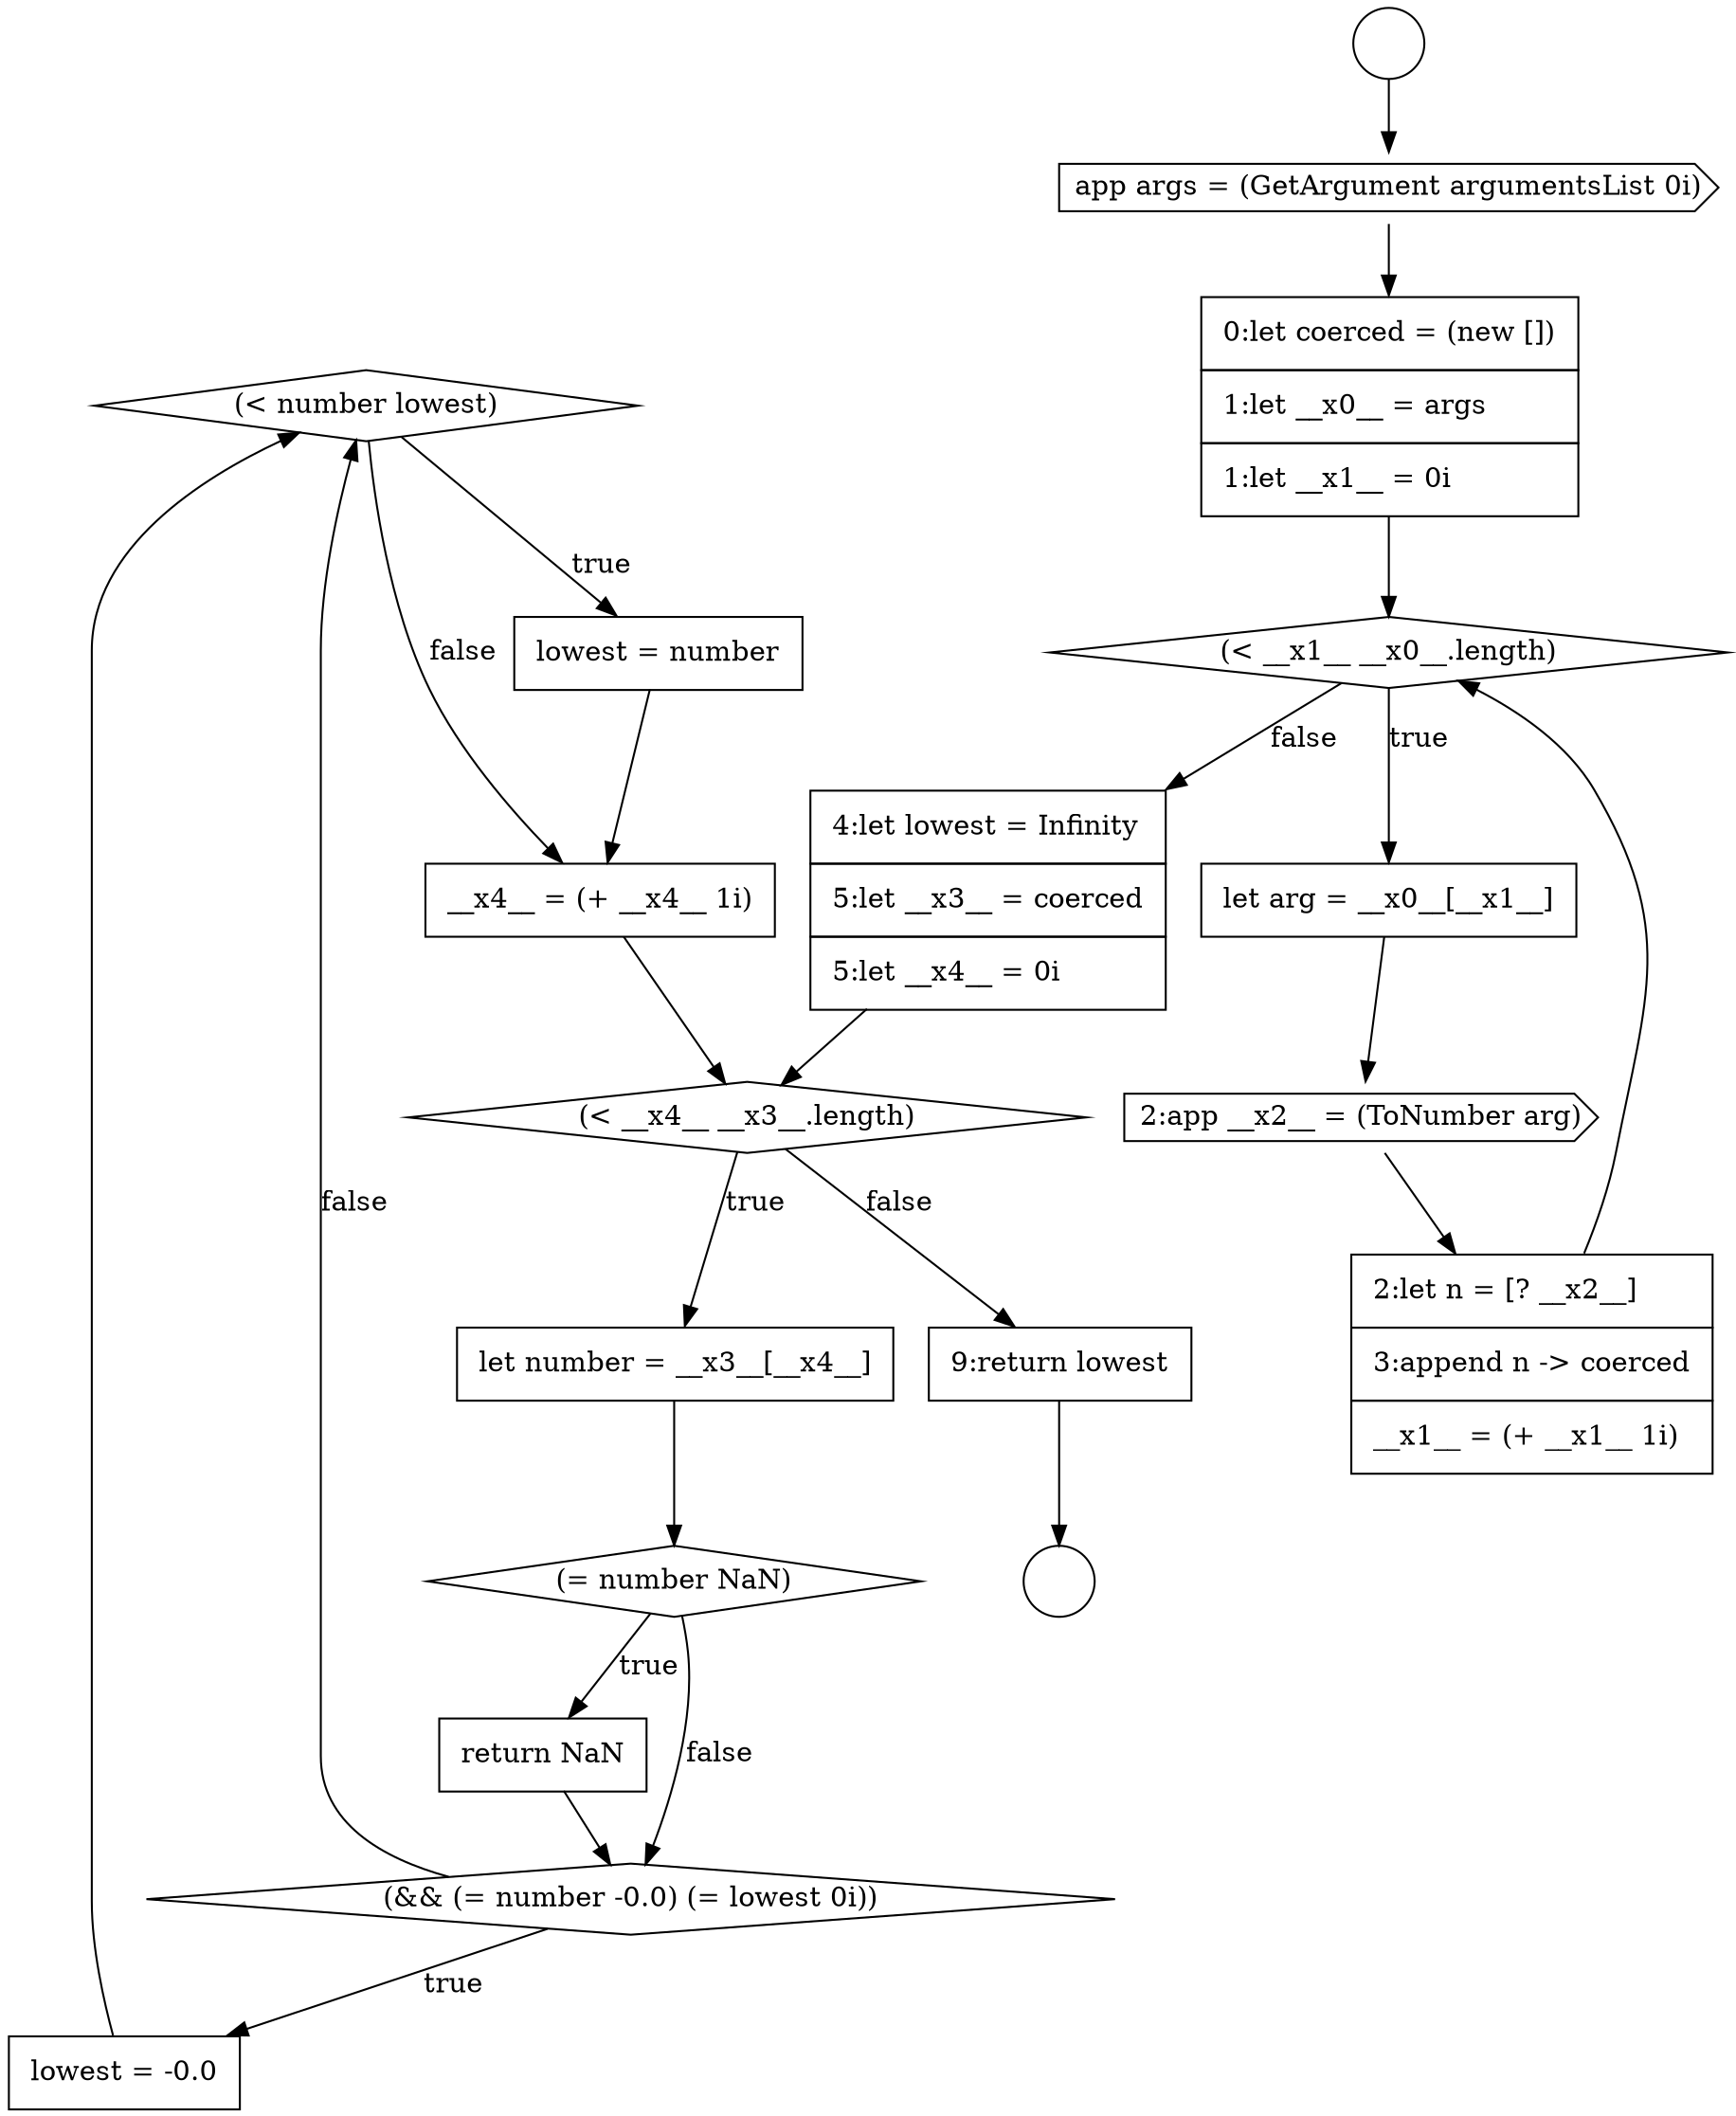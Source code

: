 digraph {
  node13007 [shape=diamond, label=<<font color="black">(&lt; number lowest)</font>> color="black" fillcolor="white" style=filled]
  node12993 [shape=circle label=" " color="black" fillcolor="white" style=filled]
  node12998 [shape=cds, label=<<font color="black">2:app __x2__ = (ToNumber arg)</font>> color="black" fillcolor="white" style=filled]
  node13002 [shape=none, margin=0, label=<<font color="black">
    <table border="0" cellborder="1" cellspacing="0" cellpadding="10">
      <tr><td align="left">let number = __x3__[__x4__]</td></tr>
    </table>
  </font>> color="black" fillcolor="white" style=filled]
  node13006 [shape=none, margin=0, label=<<font color="black">
    <table border="0" cellborder="1" cellspacing="0" cellpadding="10">
      <tr><td align="left">lowest = -0.0</td></tr>
    </table>
  </font>> color="black" fillcolor="white" style=filled]
  node13009 [shape=none, margin=0, label=<<font color="black">
    <table border="0" cellborder="1" cellspacing="0" cellpadding="10">
      <tr><td align="left">__x4__ = (+ __x4__ 1i)</td></tr>
    </table>
  </font>> color="black" fillcolor="white" style=filled]
  node13001 [shape=diamond, label=<<font color="black">(&lt; __x4__ __x3__.length)</font>> color="black" fillcolor="white" style=filled]
  node13005 [shape=diamond, label=<<font color="black">(&amp;&amp; (= number -0.0) (= lowest 0i))</font>> color="black" fillcolor="white" style=filled]
  node12995 [shape=none, margin=0, label=<<font color="black">
    <table border="0" cellborder="1" cellspacing="0" cellpadding="10">
      <tr><td align="left">0:let coerced = (new [])</td></tr>
      <tr><td align="left">1:let __x0__ = args</td></tr>
      <tr><td align="left">1:let __x1__ = 0i</td></tr>
    </table>
  </font>> color="black" fillcolor="white" style=filled]
  node13008 [shape=none, margin=0, label=<<font color="black">
    <table border="0" cellborder="1" cellspacing="0" cellpadding="10">
      <tr><td align="left">lowest = number</td></tr>
    </table>
  </font>> color="black" fillcolor="white" style=filled]
  node13004 [shape=none, margin=0, label=<<font color="black">
    <table border="0" cellborder="1" cellspacing="0" cellpadding="10">
      <tr><td align="left">return NaN</td></tr>
    </table>
  </font>> color="black" fillcolor="white" style=filled]
  node12992 [shape=circle label=" " color="black" fillcolor="white" style=filled]
  node13003 [shape=diamond, label=<<font color="black">(= number NaN)</font>> color="black" fillcolor="white" style=filled]
  node12994 [shape=cds, label=<<font color="black">app args = (GetArgument argumentsList 0i)</font>> color="black" fillcolor="white" style=filled]
  node12999 [shape=none, margin=0, label=<<font color="black">
    <table border="0" cellborder="1" cellspacing="0" cellpadding="10">
      <tr><td align="left">2:let n = [? __x2__]</td></tr>
      <tr><td align="left">3:append n -&gt; coerced</td></tr>
      <tr><td align="left">__x1__ = (+ __x1__ 1i)</td></tr>
    </table>
  </font>> color="black" fillcolor="white" style=filled]
  node13010 [shape=none, margin=0, label=<<font color="black">
    <table border="0" cellborder="1" cellspacing="0" cellpadding="10">
      <tr><td align="left">9:return lowest</td></tr>
    </table>
  </font>> color="black" fillcolor="white" style=filled]
  node13000 [shape=none, margin=0, label=<<font color="black">
    <table border="0" cellborder="1" cellspacing="0" cellpadding="10">
      <tr><td align="left">4:let lowest = Infinity</td></tr>
      <tr><td align="left">5:let __x3__ = coerced</td></tr>
      <tr><td align="left">5:let __x4__ = 0i</td></tr>
    </table>
  </font>> color="black" fillcolor="white" style=filled]
  node12996 [shape=diamond, label=<<font color="black">(&lt; __x1__ __x0__.length)</font>> color="black" fillcolor="white" style=filled]
  node12997 [shape=none, margin=0, label=<<font color="black">
    <table border="0" cellborder="1" cellspacing="0" cellpadding="10">
      <tr><td align="left">let arg = __x0__[__x1__]</td></tr>
    </table>
  </font>> color="black" fillcolor="white" style=filled]
  node12996 -> node12997 [label=<<font color="black">true</font>> color="black"]
  node12996 -> node13000 [label=<<font color="black">false</font>> color="black"]
  node12994 -> node12995 [ color="black"]
  node13006 -> node13007 [ color="black"]
  node12995 -> node12996 [ color="black"]
  node12997 -> node12998 [ color="black"]
  node13001 -> node13002 [label=<<font color="black">true</font>> color="black"]
  node13001 -> node13010 [label=<<font color="black">false</font>> color="black"]
  node13000 -> node13001 [ color="black"]
  node13010 -> node12993 [ color="black"]
  node13007 -> node13008 [label=<<font color="black">true</font>> color="black"]
  node13007 -> node13009 [label=<<font color="black">false</font>> color="black"]
  node13005 -> node13006 [label=<<font color="black">true</font>> color="black"]
  node13005 -> node13007 [label=<<font color="black">false</font>> color="black"]
  node13008 -> node13009 [ color="black"]
  node13002 -> node13003 [ color="black"]
  node12999 -> node12996 [ color="black"]
  node12998 -> node12999 [ color="black"]
  node12992 -> node12994 [ color="black"]
  node13004 -> node13005 [ color="black"]
  node13003 -> node13004 [label=<<font color="black">true</font>> color="black"]
  node13003 -> node13005 [label=<<font color="black">false</font>> color="black"]
  node13009 -> node13001 [ color="black"]
}
